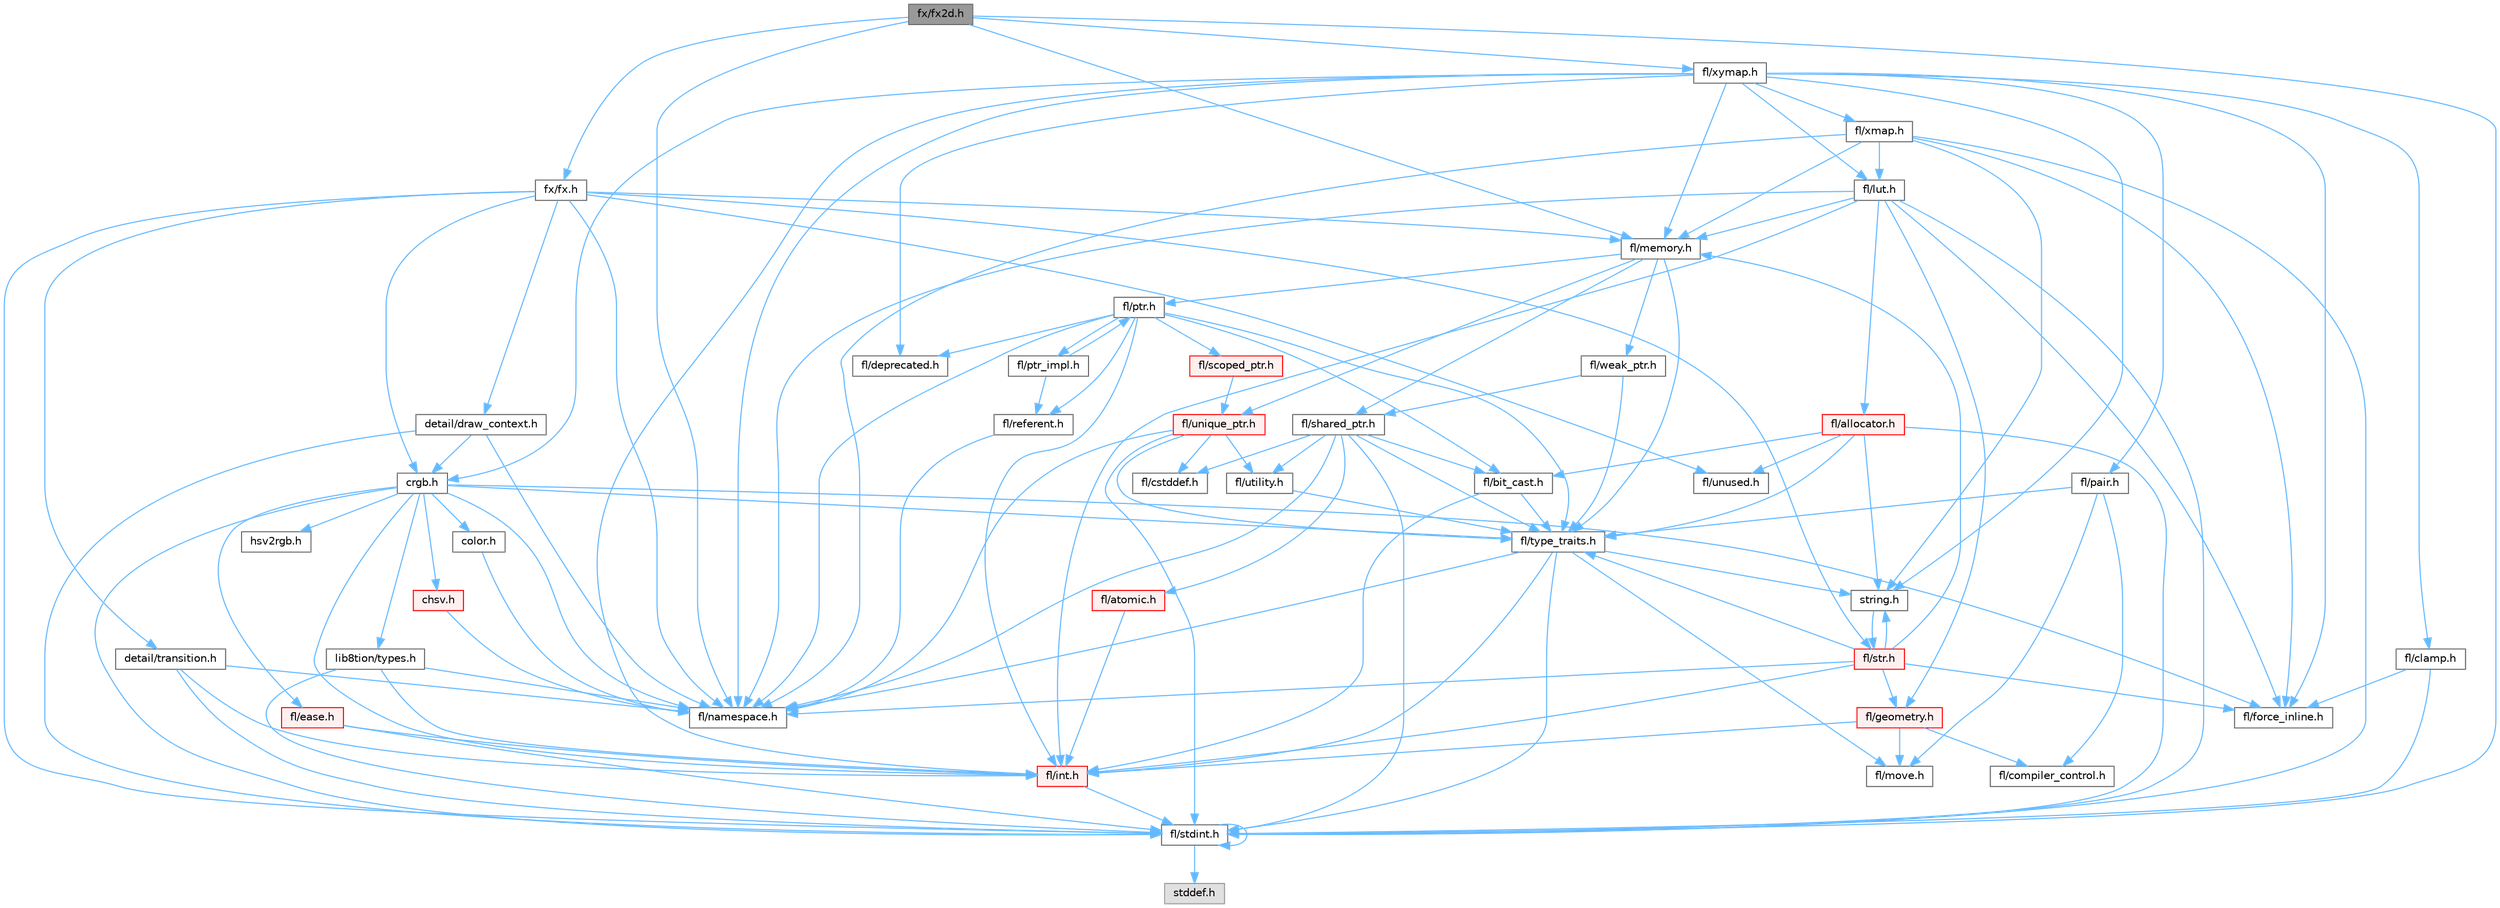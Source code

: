 digraph "fx/fx2d.h"
{
 // INTERACTIVE_SVG=YES
 // LATEX_PDF_SIZE
  bgcolor="transparent";
  edge [fontname=Helvetica,fontsize=10,labelfontname=Helvetica,labelfontsize=10];
  node [fontname=Helvetica,fontsize=10,shape=box,height=0.2,width=0.4];
  Node1 [id="Node000001",label="fx/fx2d.h",height=0.2,width=0.4,color="gray40", fillcolor="grey60", style="filled", fontcolor="black",tooltip=" "];
  Node1 -> Node2 [id="edge1_Node000001_Node000002",color="steelblue1",style="solid",tooltip=" "];
  Node2 [id="Node000002",label="fl/stdint.h",height=0.2,width=0.4,color="grey40", fillcolor="white", style="filled",URL="$df/dd8/stdint_8h.html",tooltip=" "];
  Node2 -> Node3 [id="edge2_Node000002_Node000003",color="steelblue1",style="solid",tooltip=" "];
  Node3 [id="Node000003",label="stddef.h",height=0.2,width=0.4,color="grey60", fillcolor="#E0E0E0", style="filled",tooltip=" "];
  Node2 -> Node2 [id="edge3_Node000002_Node000002",color="steelblue1",style="solid",tooltip=" "];
  Node1 -> Node4 [id="edge4_Node000001_Node000004",color="steelblue1",style="solid",tooltip=" "];
  Node4 [id="Node000004",label="fl/namespace.h",height=0.2,width=0.4,color="grey40", fillcolor="white", style="filled",URL="$df/d2a/namespace_8h.html",tooltip="Implements the FastLED namespace macros."];
  Node1 -> Node5 [id="edge5_Node000001_Node000005",color="steelblue1",style="solid",tooltip=" "];
  Node5 [id="Node000005",label="fl/memory.h",height=0.2,width=0.4,color="grey40", fillcolor="white", style="filled",URL="$dc/d18/memory_8h.html",tooltip=" "];
  Node5 -> Node6 [id="edge6_Node000005_Node000006",color="steelblue1",style="solid",tooltip=" "];
  Node6 [id="Node000006",label="fl/ptr.h",height=0.2,width=0.4,color="grey40", fillcolor="white", style="filled",URL="$dd/d98/ptr_8h.html",tooltip=" "];
  Node6 -> Node4 [id="edge7_Node000006_Node000004",color="steelblue1",style="solid",tooltip=" "];
  Node6 -> Node7 [id="edge8_Node000006_Node000007",color="steelblue1",style="solid",tooltip=" "];
  Node7 [id="Node000007",label="fl/scoped_ptr.h",height=0.2,width=0.4,color="red", fillcolor="#FFF0F0", style="filled",URL="$d0/d44/scoped__ptr_8h.html",tooltip=" "];
  Node7 -> Node8 [id="edge9_Node000007_Node000008",color="steelblue1",style="solid",tooltip=" "];
  Node8 [id="Node000008",label="fl/unique_ptr.h",height=0.2,width=0.4,color="red", fillcolor="#FFF0F0", style="filled",URL="$da/d4b/unique__ptr_8h.html",tooltip=" "];
  Node8 -> Node4 [id="edge10_Node000008_Node000004",color="steelblue1",style="solid",tooltip=" "];
  Node8 -> Node9 [id="edge11_Node000008_Node000009",color="steelblue1",style="solid",tooltip=" "];
  Node9 [id="Node000009",label="fl/type_traits.h",height=0.2,width=0.4,color="grey40", fillcolor="white", style="filled",URL="$df/d63/type__traits_8h.html",tooltip=" "];
  Node9 -> Node10 [id="edge12_Node000009_Node000010",color="steelblue1",style="solid",tooltip=" "];
  Node10 [id="Node000010",label="string.h",height=0.2,width=0.4,color="grey40", fillcolor="white", style="filled",URL="$da/d66/string_8h.html",tooltip=" "];
  Node10 -> Node11 [id="edge13_Node000010_Node000011",color="steelblue1",style="solid",tooltip=" "];
  Node11 [id="Node000011",label="fl/str.h",height=0.2,width=0.4,color="red", fillcolor="#FFF0F0", style="filled",URL="$d1/d93/str_8h.html",tooltip=" "];
  Node11 -> Node12 [id="edge14_Node000011_Node000012",color="steelblue1",style="solid",tooltip=" "];
  Node12 [id="Node000012",label="fl/int.h",height=0.2,width=0.4,color="red", fillcolor="#FFF0F0", style="filled",URL="$d3/d7e/int_8h.html",tooltip=" "];
  Node12 -> Node2 [id="edge15_Node000012_Node000002",color="steelblue1",style="solid",tooltip=" "];
  Node11 -> Node10 [id="edge16_Node000011_Node000010",color="steelblue1",style="solid",tooltip=" "];
  Node11 -> Node14 [id="edge17_Node000011_Node000014",color="steelblue1",style="solid",tooltip=" "];
  Node14 [id="Node000014",label="fl/geometry.h",height=0.2,width=0.4,color="red", fillcolor="#FFF0F0", style="filled",URL="$d4/d67/geometry_8h.html",tooltip=" "];
  Node14 -> Node12 [id="edge18_Node000014_Node000012",color="steelblue1",style="solid",tooltip=" "];
  Node14 -> Node21 [id="edge19_Node000014_Node000021",color="steelblue1",style="solid",tooltip=" "];
  Node21 [id="Node000021",label="fl/compiler_control.h",height=0.2,width=0.4,color="grey40", fillcolor="white", style="filled",URL="$d4/d54/compiler__control_8h.html",tooltip=" "];
  Node14 -> Node22 [id="edge20_Node000014_Node000022",color="steelblue1",style="solid",tooltip=" "];
  Node22 [id="Node000022",label="fl/move.h",height=0.2,width=0.4,color="grey40", fillcolor="white", style="filled",URL="$d9/d83/move_8h.html",tooltip=" "];
  Node11 -> Node4 [id="edge21_Node000011_Node000004",color="steelblue1",style="solid",tooltip=" "];
  Node11 -> Node5 [id="edge22_Node000011_Node000005",color="steelblue1",style="solid",tooltip=" "];
  Node11 -> Node9 [id="edge23_Node000011_Node000009",color="steelblue1",style="solid",tooltip=" "];
  Node11 -> Node18 [id="edge24_Node000011_Node000018",color="steelblue1",style="solid",tooltip=" "];
  Node18 [id="Node000018",label="fl/force_inline.h",height=0.2,width=0.4,color="grey40", fillcolor="white", style="filled",URL="$d4/d64/force__inline_8h.html",tooltip=" "];
  Node9 -> Node2 [id="edge25_Node000009_Node000002",color="steelblue1",style="solid",tooltip=" "];
  Node9 -> Node4 [id="edge26_Node000009_Node000004",color="steelblue1",style="solid",tooltip=" "];
  Node9 -> Node22 [id="edge27_Node000009_Node000022",color="steelblue1",style="solid",tooltip=" "];
  Node9 -> Node12 [id="edge28_Node000009_Node000012",color="steelblue1",style="solid",tooltip=" "];
  Node8 -> Node29 [id="edge29_Node000008_Node000029",color="steelblue1",style="solid",tooltip=" "];
  Node29 [id="Node000029",label="fl/utility.h",height=0.2,width=0.4,color="grey40", fillcolor="white", style="filled",URL="$d5/d47/utility_8h.html",tooltip=" "];
  Node29 -> Node9 [id="edge30_Node000029_Node000009",color="steelblue1",style="solid",tooltip=" "];
  Node8 -> Node2 [id="edge31_Node000008_Node000002",color="steelblue1",style="solid",tooltip=" "];
  Node8 -> Node42 [id="edge32_Node000008_Node000042",color="steelblue1",style="solid",tooltip=" "];
  Node42 [id="Node000042",label="fl/cstddef.h",height=0.2,width=0.4,color="grey40", fillcolor="white", style="filled",URL="$d7/d84/cstddef_8h.html",tooltip=" "];
  Node6 -> Node9 [id="edge33_Node000006_Node000009",color="steelblue1",style="solid",tooltip=" "];
  Node6 -> Node45 [id="edge34_Node000006_Node000045",color="steelblue1",style="solid",tooltip=" "];
  Node45 [id="Node000045",label="fl/referent.h",height=0.2,width=0.4,color="grey40", fillcolor="white", style="filled",URL="$da/d18/referent_8h.html",tooltip=" "];
  Node45 -> Node4 [id="edge35_Node000045_Node000004",color="steelblue1",style="solid",tooltip=" "];
  Node6 -> Node26 [id="edge36_Node000006_Node000026",color="steelblue1",style="solid",tooltip=" "];
  Node26 [id="Node000026",label="fl/bit_cast.h",height=0.2,width=0.4,color="grey40", fillcolor="white", style="filled",URL="$df/d72/bit__cast_8h.html",tooltip=" "];
  Node26 -> Node9 [id="edge37_Node000026_Node000009",color="steelblue1",style="solid",tooltip=" "];
  Node26 -> Node12 [id="edge38_Node000026_Node000012",color="steelblue1",style="solid",tooltip=" "];
  Node6 -> Node12 [id="edge39_Node000006_Node000012",color="steelblue1",style="solid",tooltip=" "];
  Node6 -> Node44 [id="edge40_Node000006_Node000044",color="steelblue1",style="solid",tooltip=" "];
  Node44 [id="Node000044",label="fl/deprecated.h",height=0.2,width=0.4,color="grey40", fillcolor="white", style="filled",URL="$d4/dce/deprecated_8h.html",tooltip=" "];
  Node6 -> Node46 [id="edge41_Node000006_Node000046",color="steelblue1",style="solid",tooltip=" "];
  Node46 [id="Node000046",label="fl/ptr_impl.h",height=0.2,width=0.4,color="grey40", fillcolor="white", style="filled",URL="$d5/d94/ptr__impl_8h.html",tooltip=" "];
  Node46 -> Node6 [id="edge42_Node000046_Node000006",color="steelblue1",style="solid",tooltip=" "];
  Node46 -> Node45 [id="edge43_Node000046_Node000045",color="steelblue1",style="solid",tooltip=" "];
  Node5 -> Node47 [id="edge44_Node000005_Node000047",color="steelblue1",style="solid",tooltip=" "];
  Node47 [id="Node000047",label="fl/shared_ptr.h",height=0.2,width=0.4,color="grey40", fillcolor="white", style="filled",URL="$df/d6a/shared__ptr_8h.html",tooltip=" "];
  Node47 -> Node4 [id="edge45_Node000047_Node000004",color="steelblue1",style="solid",tooltip=" "];
  Node47 -> Node9 [id="edge46_Node000047_Node000009",color="steelblue1",style="solid",tooltip=" "];
  Node47 -> Node29 [id="edge47_Node000047_Node000029",color="steelblue1",style="solid",tooltip=" "];
  Node47 -> Node2 [id="edge48_Node000047_Node000002",color="steelblue1",style="solid",tooltip=" "];
  Node47 -> Node42 [id="edge49_Node000047_Node000042",color="steelblue1",style="solid",tooltip=" "];
  Node47 -> Node26 [id="edge50_Node000047_Node000026",color="steelblue1",style="solid",tooltip=" "];
  Node47 -> Node48 [id="edge51_Node000047_Node000048",color="steelblue1",style="solid",tooltip=" "];
  Node48 [id="Node000048",label="fl/atomic.h",height=0.2,width=0.4,color="red", fillcolor="#FFF0F0", style="filled",URL="$dd/d02/atomic_8h.html",tooltip=" "];
  Node48 -> Node12 [id="edge52_Node000048_Node000012",color="steelblue1",style="solid",tooltip=" "];
  Node5 -> Node50 [id="edge53_Node000005_Node000050",color="steelblue1",style="solid",tooltip=" "];
  Node50 [id="Node000050",label="fl/weak_ptr.h",height=0.2,width=0.4,color="grey40", fillcolor="white", style="filled",URL="$dc/db4/weak__ptr_8h.html",tooltip=" "];
  Node50 -> Node47 [id="edge54_Node000050_Node000047",color="steelblue1",style="solid",tooltip=" "];
  Node50 -> Node9 [id="edge55_Node000050_Node000009",color="steelblue1",style="solid",tooltip=" "];
  Node5 -> Node8 [id="edge56_Node000005_Node000008",color="steelblue1",style="solid",tooltip=" "];
  Node5 -> Node9 [id="edge57_Node000005_Node000009",color="steelblue1",style="solid",tooltip=" "];
  Node1 -> Node51 [id="edge58_Node000001_Node000051",color="steelblue1",style="solid",tooltip=" "];
  Node51 [id="Node000051",label="fl/xymap.h",height=0.2,width=0.4,color="grey40", fillcolor="white", style="filled",URL="$da/d61/xymap_8h.html",tooltip=" "];
  Node51 -> Node12 [id="edge59_Node000051_Node000012",color="steelblue1",style="solid",tooltip=" "];
  Node51 -> Node4 [id="edge60_Node000051_Node000004",color="steelblue1",style="solid",tooltip=" "];
  Node51 -> Node18 [id="edge61_Node000051_Node000018",color="steelblue1",style="solid",tooltip=" "];
  Node51 -> Node52 [id="edge62_Node000051_Node000052",color="steelblue1",style="solid",tooltip=" "];
  Node52 [id="Node000052",label="fl/pair.h",height=0.2,width=0.4,color="grey40", fillcolor="white", style="filled",URL="$d3/d41/pair_8h.html",tooltip=" "];
  Node52 -> Node22 [id="edge63_Node000052_Node000022",color="steelblue1",style="solid",tooltip=" "];
  Node52 -> Node21 [id="edge64_Node000052_Node000021",color="steelblue1",style="solid",tooltip=" "];
  Node52 -> Node9 [id="edge65_Node000052_Node000009",color="steelblue1",style="solid",tooltip=" "];
  Node51 -> Node10 [id="edge66_Node000051_Node000010",color="steelblue1",style="solid",tooltip=" "];
  Node51 -> Node53 [id="edge67_Node000051_Node000053",color="steelblue1",style="solid",tooltip=" "];
  Node53 [id="Node000053",label="crgb.h",height=0.2,width=0.4,color="grey40", fillcolor="white", style="filled",URL="$db/dd1/crgb_8h.html",tooltip="Defines the red, green, and blue (RGB) pixel struct."];
  Node53 -> Node2 [id="edge68_Node000053_Node000002",color="steelblue1",style="solid",tooltip=" "];
  Node53 -> Node12 [id="edge69_Node000053_Node000012",color="steelblue1",style="solid",tooltip=" "];
  Node53 -> Node54 [id="edge70_Node000053_Node000054",color="steelblue1",style="solid",tooltip=" "];
  Node54 [id="Node000054",label="chsv.h",height=0.2,width=0.4,color="red", fillcolor="#FFF0F0", style="filled",URL="$d8/dd0/chsv_8h.html",tooltip="Defines the hue, saturation, and value (HSV) pixel struct."];
  Node54 -> Node4 [id="edge71_Node000054_Node000004",color="steelblue1",style="solid",tooltip=" "];
  Node53 -> Node4 [id="edge72_Node000053_Node000004",color="steelblue1",style="solid",tooltip=" "];
  Node53 -> Node56 [id="edge73_Node000053_Node000056",color="steelblue1",style="solid",tooltip=" "];
  Node56 [id="Node000056",label="color.h",height=0.2,width=0.4,color="grey40", fillcolor="white", style="filled",URL="$d2/d6b/src_2color_8h.html",tooltip="Contains definitions for color correction and temperature."];
  Node56 -> Node4 [id="edge74_Node000056_Node000004",color="steelblue1",style="solid",tooltip=" "];
  Node53 -> Node57 [id="edge75_Node000053_Node000057",color="steelblue1",style="solid",tooltip=" "];
  Node57 [id="Node000057",label="lib8tion/types.h",height=0.2,width=0.4,color="grey40", fillcolor="white", style="filled",URL="$d9/ddf/lib8tion_2types_8h.html",tooltip="Defines fractional types used for lib8tion functions."];
  Node57 -> Node2 [id="edge76_Node000057_Node000002",color="steelblue1",style="solid",tooltip=" "];
  Node57 -> Node12 [id="edge77_Node000057_Node000012",color="steelblue1",style="solid",tooltip=" "];
  Node57 -> Node4 [id="edge78_Node000057_Node000004",color="steelblue1",style="solid",tooltip=" "];
  Node53 -> Node18 [id="edge79_Node000053_Node000018",color="steelblue1",style="solid",tooltip=" "];
  Node53 -> Node9 [id="edge80_Node000053_Node000009",color="steelblue1",style="solid",tooltip=" "];
  Node53 -> Node58 [id="edge81_Node000053_Node000058",color="steelblue1",style="solid",tooltip=" "];
  Node58 [id="Node000058",label="hsv2rgb.h",height=0.2,width=0.4,color="grey40", fillcolor="white", style="filled",URL="$de/d9a/hsv2rgb_8h.html",tooltip="Functions to convert from the HSV colorspace to the RGB colorspace."];
  Node53 -> Node59 [id="edge82_Node000053_Node000059",color="steelblue1",style="solid",tooltip=" "];
  Node59 [id="Node000059",label="fl/ease.h",height=0.2,width=0.4,color="red", fillcolor="#FFF0F0", style="filled",URL="$db/d19/ease_8h.html",tooltip=" "];
  Node59 -> Node2 [id="edge83_Node000059_Node000002",color="steelblue1",style="solid",tooltip=" "];
  Node59 -> Node12 [id="edge84_Node000059_Node000012",color="steelblue1",style="solid",tooltip=" "];
  Node51 -> Node17 [id="edge85_Node000051_Node000017",color="steelblue1",style="solid",tooltip=" "];
  Node17 [id="Node000017",label="fl/clamp.h",height=0.2,width=0.4,color="grey40", fillcolor="white", style="filled",URL="$d6/dd3/clamp_8h.html",tooltip=" "];
  Node17 -> Node2 [id="edge86_Node000017_Node000002",color="steelblue1",style="solid",tooltip=" "];
  Node17 -> Node18 [id="edge87_Node000017_Node000018",color="steelblue1",style="solid",tooltip=" "];
  Node51 -> Node61 [id="edge88_Node000051_Node000061",color="steelblue1",style="solid",tooltip=" "];
  Node61 [id="Node000061",label="fl/lut.h",height=0.2,width=0.4,color="grey40", fillcolor="white", style="filled",URL="$db/d54/lut_8h.html",tooltip=" "];
  Node61 -> Node34 [id="edge89_Node000061_Node000034",color="steelblue1",style="solid",tooltip=" "];
  Node34 [id="Node000034",label="fl/allocator.h",height=0.2,width=0.4,color="red", fillcolor="#FFF0F0", style="filled",URL="$da/da9/allocator_8h.html",tooltip=" "];
  Node34 -> Node10 [id="edge90_Node000034_Node000010",color="steelblue1",style="solid",tooltip=" "];
  Node34 -> Node9 [id="edge91_Node000034_Node000009",color="steelblue1",style="solid",tooltip=" "];
  Node34 -> Node36 [id="edge92_Node000034_Node000036",color="steelblue1",style="solid",tooltip=" "];
  Node36 [id="Node000036",label="fl/unused.h",height=0.2,width=0.4,color="grey40", fillcolor="white", style="filled",URL="$d8/d4b/unused_8h.html",tooltip=" "];
  Node34 -> Node26 [id="edge93_Node000034_Node000026",color="steelblue1",style="solid",tooltip=" "];
  Node34 -> Node2 [id="edge94_Node000034_Node000002",color="steelblue1",style="solid",tooltip=" "];
  Node61 -> Node18 [id="edge95_Node000061_Node000018",color="steelblue1",style="solid",tooltip=" "];
  Node61 -> Node5 [id="edge96_Node000061_Node000005",color="steelblue1",style="solid",tooltip=" "];
  Node61 -> Node2 [id="edge97_Node000061_Node000002",color="steelblue1",style="solid",tooltip=" "];
  Node61 -> Node12 [id="edge98_Node000061_Node000012",color="steelblue1",style="solid",tooltip=" "];
  Node61 -> Node14 [id="edge99_Node000061_Node000014",color="steelblue1",style="solid",tooltip=" "];
  Node61 -> Node4 [id="edge100_Node000061_Node000004",color="steelblue1",style="solid",tooltip=" "];
  Node51 -> Node5 [id="edge101_Node000051_Node000005",color="steelblue1",style="solid",tooltip=" "];
  Node51 -> Node44 [id="edge102_Node000051_Node000044",color="steelblue1",style="solid",tooltip=" "];
  Node51 -> Node62 [id="edge103_Node000051_Node000062",color="steelblue1",style="solid",tooltip=" "];
  Node62 [id="Node000062",label="fl/xmap.h",height=0.2,width=0.4,color="grey40", fillcolor="white", style="filled",URL="$dd/dcc/xmap_8h.html",tooltip=" "];
  Node62 -> Node2 [id="edge104_Node000062_Node000002",color="steelblue1",style="solid",tooltip=" "];
  Node62 -> Node10 [id="edge105_Node000062_Node000010",color="steelblue1",style="solid",tooltip=" "];
  Node62 -> Node18 [id="edge106_Node000062_Node000018",color="steelblue1",style="solid",tooltip=" "];
  Node62 -> Node61 [id="edge107_Node000062_Node000061",color="steelblue1",style="solid",tooltip=" "];
  Node62 -> Node5 [id="edge108_Node000062_Node000005",color="steelblue1",style="solid",tooltip=" "];
  Node62 -> Node4 [id="edge109_Node000062_Node000004",color="steelblue1",style="solid",tooltip=" "];
  Node1 -> Node63 [id="edge110_Node000001_Node000063",color="steelblue1",style="solid",tooltip=" "];
  Node63 [id="Node000063",label="fx/fx.h",height=0.2,width=0.4,color="grey40", fillcolor="white", style="filled",URL="$d2/d0c/fx_8h.html",tooltip=" "];
  Node63 -> Node2 [id="edge111_Node000063_Node000002",color="steelblue1",style="solid",tooltip=" "];
  Node63 -> Node53 [id="edge112_Node000063_Node000053",color="steelblue1",style="solid",tooltip=" "];
  Node63 -> Node64 [id="edge113_Node000063_Node000064",color="steelblue1",style="solid",tooltip=" "];
  Node64 [id="Node000064",label="detail/draw_context.h",height=0.2,width=0.4,color="grey40", fillcolor="white", style="filled",URL="$db/ded/draw__context_8h.html",tooltip=" "];
  Node64 -> Node53 [id="edge114_Node000064_Node000053",color="steelblue1",style="solid",tooltip=" "];
  Node64 -> Node4 [id="edge115_Node000064_Node000004",color="steelblue1",style="solid",tooltip=" "];
  Node64 -> Node2 [id="edge116_Node000064_Node000002",color="steelblue1",style="solid",tooltip=" "];
  Node63 -> Node65 [id="edge117_Node000063_Node000065",color="steelblue1",style="solid",tooltip=" "];
  Node65 [id="Node000065",label="detail/transition.h",height=0.2,width=0.4,color="grey40", fillcolor="white", style="filled",URL="$d7/df7/transition_8h.html",tooltip=" "];
  Node65 -> Node4 [id="edge118_Node000065_Node000004",color="steelblue1",style="solid",tooltip=" "];
  Node65 -> Node2 [id="edge119_Node000065_Node000002",color="steelblue1",style="solid",tooltip=" "];
  Node65 -> Node12 [id="edge120_Node000065_Node000012",color="steelblue1",style="solid",tooltip=" "];
  Node63 -> Node4 [id="edge121_Node000063_Node000004",color="steelblue1",style="solid",tooltip=" "];
  Node63 -> Node5 [id="edge122_Node000063_Node000005",color="steelblue1",style="solid",tooltip=" "];
  Node63 -> Node11 [id="edge123_Node000063_Node000011",color="steelblue1",style="solid",tooltip=" "];
  Node63 -> Node36 [id="edge124_Node000063_Node000036",color="steelblue1",style="solid",tooltip=" "];
}
